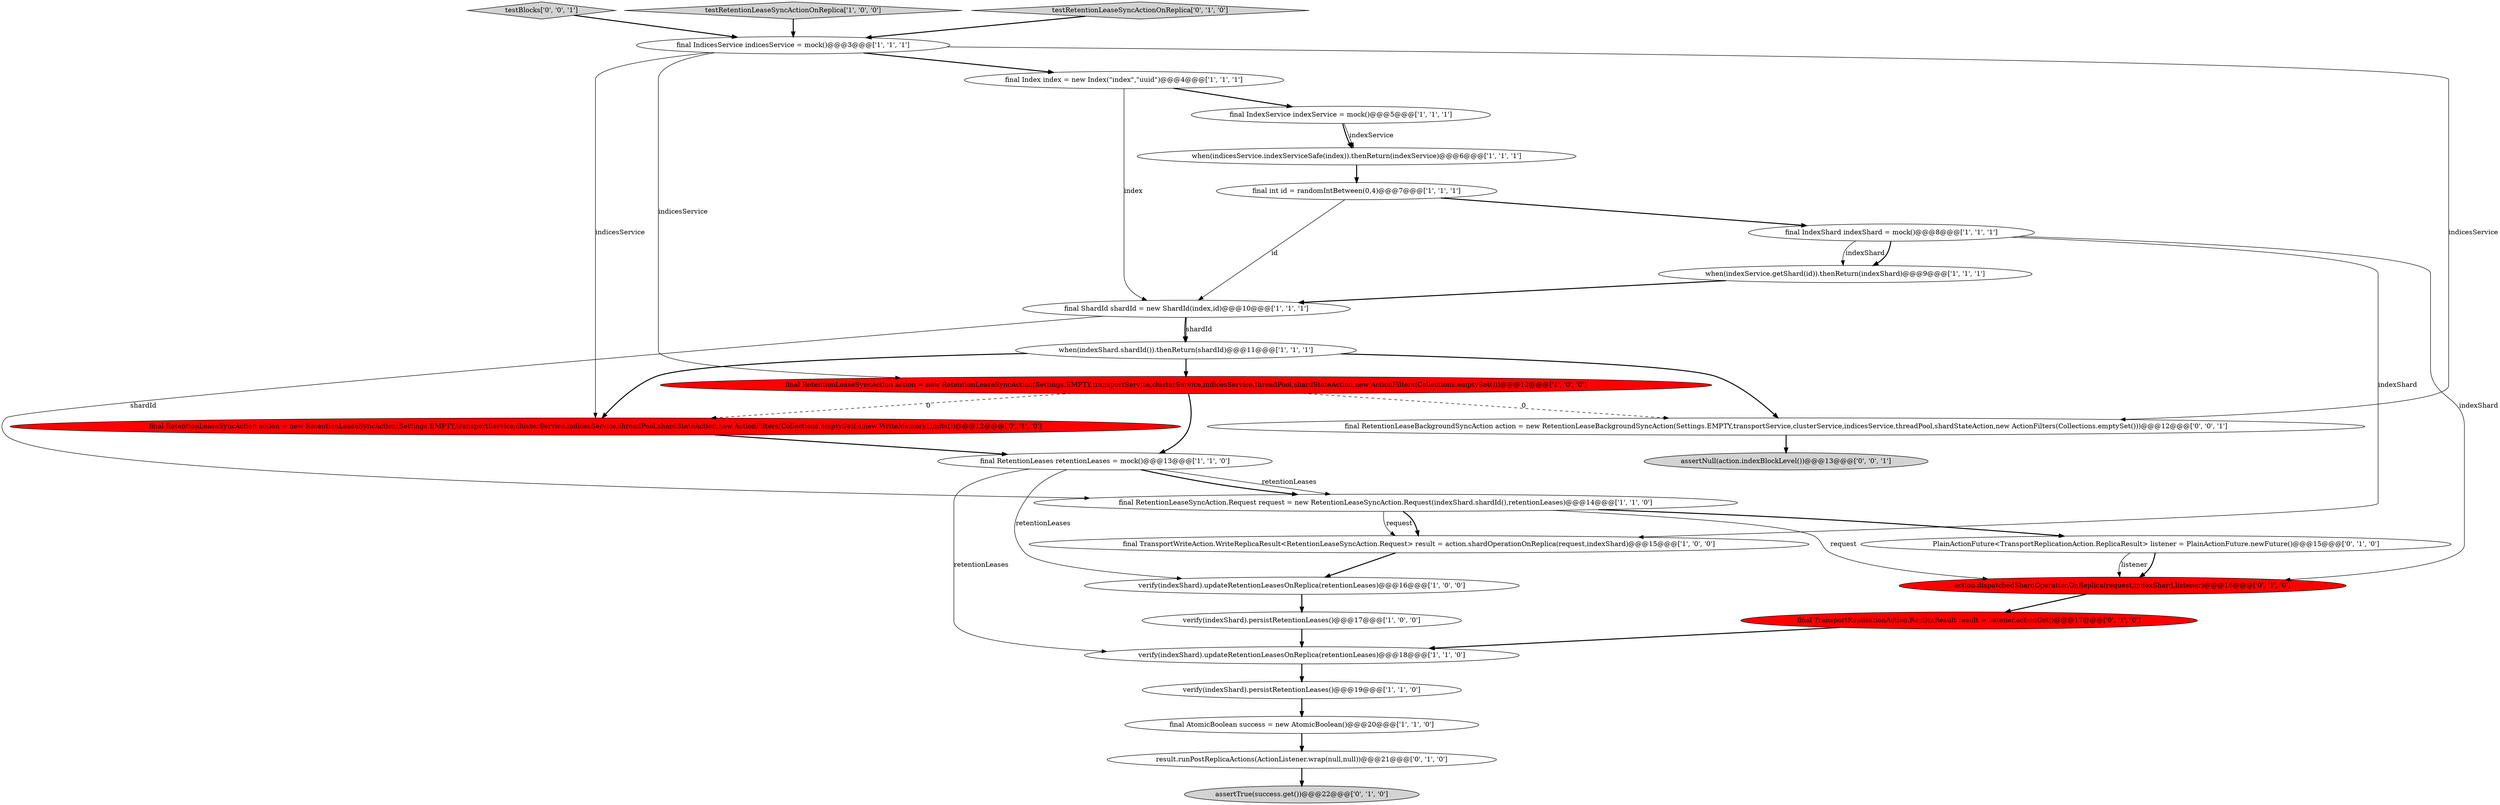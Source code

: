 digraph {
26 [style = filled, label = "assertNull(action.indexBlockLevel())@@@13@@@['0', '0', '1']", fillcolor = lightgray, shape = ellipse image = "AAA0AAABBB3BBB"];
28 [style = filled, label = "testBlocks['0', '0', '1']", fillcolor = lightgray, shape = diamond image = "AAA0AAABBB3BBB"];
3 [style = filled, label = "verify(indexShard).updateRetentionLeasesOnReplica(retentionLeases)@@@16@@@['1', '0', '0']", fillcolor = white, shape = ellipse image = "AAA0AAABBB1BBB"];
6 [style = filled, label = "verify(indexShard).persistRetentionLeases()@@@17@@@['1', '0', '0']", fillcolor = white, shape = ellipse image = "AAA0AAABBB1BBB"];
22 [style = filled, label = "final RetentionLeaseSyncAction action = new RetentionLeaseSyncAction(Settings.EMPTY,transportService,clusterService,indicesService,threadPool,shardStateAction,new ActionFilters(Collections.emptySet()),new WriteMemoryLimits())@@@12@@@['0', '1', '0']", fillcolor = red, shape = ellipse image = "AAA1AAABBB2BBB"];
1 [style = filled, label = "final ShardId shardId = new ShardId(index,id)@@@10@@@['1', '1', '1']", fillcolor = white, shape = ellipse image = "AAA0AAABBB1BBB"];
23 [style = filled, label = "action.dispatchedShardOperationOnReplica(request,indexShard,listener)@@@16@@@['0', '1', '0']", fillcolor = red, shape = ellipse image = "AAA1AAABBB2BBB"];
19 [style = filled, label = "PlainActionFuture<TransportReplicationAction.ReplicaResult> listener = PlainActionFuture.newFuture()@@@15@@@['0', '1', '0']", fillcolor = white, shape = ellipse image = "AAA0AAABBB2BBB"];
8 [style = filled, label = "final IndicesService indicesService = mock()@@@3@@@['1', '1', '1']", fillcolor = white, shape = ellipse image = "AAA0AAABBB1BBB"];
16 [style = filled, label = "final Index index = new Index(\"index\",\"uuid\")@@@4@@@['1', '1', '1']", fillcolor = white, shape = ellipse image = "AAA0AAABBB1BBB"];
5 [style = filled, label = "final RetentionLeaseSyncAction action = new RetentionLeaseSyncAction(Settings.EMPTY,transportService,clusterService,indicesService,threadPool,shardStateAction,new ActionFilters(Collections.emptySet()))@@@12@@@['1', '0', '0']", fillcolor = red, shape = ellipse image = "AAA1AAABBB1BBB"];
20 [style = filled, label = "result.runPostReplicaActions(ActionListener.wrap(null,null))@@@21@@@['0', '1', '0']", fillcolor = white, shape = ellipse image = "AAA0AAABBB2BBB"];
24 [style = filled, label = "final TransportReplicationAction.ReplicaResult result = listener.actionGet()@@@17@@@['0', '1', '0']", fillcolor = red, shape = ellipse image = "AAA1AAABBB2BBB"];
27 [style = filled, label = "final RetentionLeaseBackgroundSyncAction action = new RetentionLeaseBackgroundSyncAction(Settings.EMPTY,transportService,clusterService,indicesService,threadPool,shardStateAction,new ActionFilters(Collections.emptySet()))@@@12@@@['0', '0', '1']", fillcolor = white, shape = ellipse image = "AAA0AAABBB3BBB"];
4 [style = filled, label = "when(indicesService.indexServiceSafe(index)).thenReturn(indexService)@@@6@@@['1', '1', '1']", fillcolor = white, shape = ellipse image = "AAA0AAABBB1BBB"];
9 [style = filled, label = "verify(indexShard).updateRetentionLeasesOnReplica(retentionLeases)@@@18@@@['1', '1', '0']", fillcolor = white, shape = ellipse image = "AAA0AAABBB1BBB"];
11 [style = filled, label = "final RetentionLeaseSyncAction.Request request = new RetentionLeaseSyncAction.Request(indexShard.shardId(),retentionLeases)@@@14@@@['1', '1', '0']", fillcolor = white, shape = ellipse image = "AAA0AAABBB1BBB"];
2 [style = filled, label = "when(indexShard.shardId()).thenReturn(shardId)@@@11@@@['1', '1', '1']", fillcolor = white, shape = ellipse image = "AAA0AAABBB1BBB"];
12 [style = filled, label = "final IndexShard indexShard = mock()@@@8@@@['1', '1', '1']", fillcolor = white, shape = ellipse image = "AAA0AAABBB1BBB"];
17 [style = filled, label = "when(indexService.getShard(id)).thenReturn(indexShard)@@@9@@@['1', '1', '1']", fillcolor = white, shape = ellipse image = "AAA0AAABBB1BBB"];
14 [style = filled, label = "verify(indexShard).persistRetentionLeases()@@@19@@@['1', '1', '0']", fillcolor = white, shape = ellipse image = "AAA0AAABBB1BBB"];
7 [style = filled, label = "final int id = randomIntBetween(0,4)@@@7@@@['1', '1', '1']", fillcolor = white, shape = ellipse image = "AAA0AAABBB1BBB"];
18 [style = filled, label = "testRetentionLeaseSyncActionOnReplica['1', '0', '0']", fillcolor = lightgray, shape = diamond image = "AAA0AAABBB1BBB"];
10 [style = filled, label = "final AtomicBoolean success = new AtomicBoolean()@@@20@@@['1', '1', '0']", fillcolor = white, shape = ellipse image = "AAA0AAABBB1BBB"];
25 [style = filled, label = "testRetentionLeaseSyncActionOnReplica['0', '1', '0']", fillcolor = lightgray, shape = diamond image = "AAA0AAABBB2BBB"];
13 [style = filled, label = "final TransportWriteAction.WriteReplicaResult<RetentionLeaseSyncAction.Request> result = action.shardOperationOnReplica(request,indexShard)@@@15@@@['1', '0', '0']", fillcolor = white, shape = ellipse image = "AAA0AAABBB1BBB"];
15 [style = filled, label = "final RetentionLeases retentionLeases = mock()@@@13@@@['1', '1', '0']", fillcolor = white, shape = ellipse image = "AAA0AAABBB1BBB"];
21 [style = filled, label = "assertTrue(success.get())@@@22@@@['0', '1', '0']", fillcolor = lightgray, shape = ellipse image = "AAA0AAABBB2BBB"];
0 [style = filled, label = "final IndexService indexService = mock()@@@5@@@['1', '1', '1']", fillcolor = white, shape = ellipse image = "AAA0AAABBB1BBB"];
8->16 [style = bold, label=""];
7->1 [style = solid, label="id"];
16->0 [style = bold, label=""];
10->20 [style = bold, label=""];
12->17 [style = solid, label="indexShard"];
22->15 [style = bold, label=""];
17->1 [style = bold, label=""];
7->12 [style = bold, label=""];
1->11 [style = solid, label="shardId"];
12->17 [style = bold, label=""];
15->11 [style = solid, label="retentionLeases"];
14->10 [style = bold, label=""];
5->15 [style = bold, label=""];
3->6 [style = bold, label=""];
8->5 [style = solid, label="indicesService"];
11->19 [style = bold, label=""];
12->13 [style = solid, label="indexShard"];
4->7 [style = bold, label=""];
11->23 [style = solid, label="request"];
15->3 [style = solid, label="retentionLeases"];
20->21 [style = bold, label=""];
23->24 [style = bold, label=""];
5->27 [style = dashed, label="0"];
15->11 [style = bold, label=""];
13->3 [style = bold, label=""];
1->2 [style = solid, label="shardId"];
0->4 [style = bold, label=""];
19->23 [style = bold, label=""];
11->13 [style = solid, label="request"];
28->8 [style = bold, label=""];
11->13 [style = bold, label=""];
8->22 [style = solid, label="indicesService"];
9->14 [style = bold, label=""];
8->27 [style = solid, label="indicesService"];
2->27 [style = bold, label=""];
15->9 [style = solid, label="retentionLeases"];
25->8 [style = bold, label=""];
1->2 [style = bold, label=""];
18->8 [style = bold, label=""];
16->1 [style = solid, label="index"];
6->9 [style = bold, label=""];
2->22 [style = bold, label=""];
19->23 [style = solid, label="listener"];
0->4 [style = solid, label="indexService"];
24->9 [style = bold, label=""];
2->5 [style = bold, label=""];
12->23 [style = solid, label="indexShard"];
27->26 [style = bold, label=""];
5->22 [style = dashed, label="0"];
}
